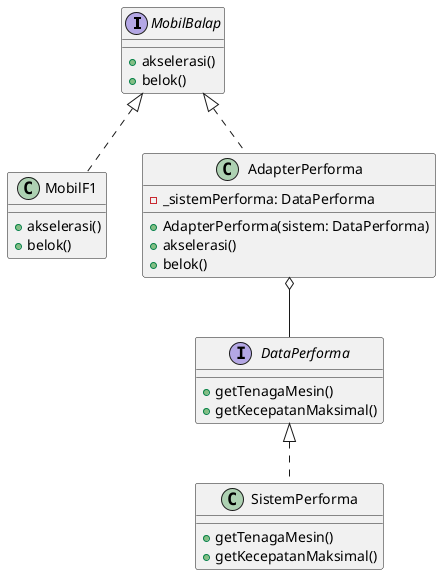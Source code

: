 @startuml Adapter

interface MobilBalap {
  + akselerasi()
  + belok()
}

class MobilF1 {
  + akselerasi()
  + belok()
}

interface DataPerforma {
  + getTenagaMesin()
  + getKecepatanMaksimal()
}

class SistemPerforma {
  + getTenagaMesin()
  + getKecepatanMaksimal()
}

class AdapterPerforma {
  - _sistemPerforma: DataPerforma
  + AdapterPerforma(sistem: DataPerforma)
  + akselerasi()
  + belok()
}

MobilBalap <|.. MobilF1
DataPerforma <|.. SistemPerforma
MobilBalap <|.. AdapterPerforma
AdapterPerforma o-- DataPerforma

@enduml
